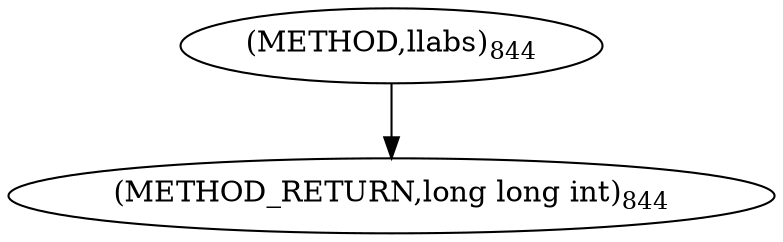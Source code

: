 digraph "llabs" {  
"45498" [label = <(METHOD,llabs)<SUB>844</SUB>> ]
"45500" [label = <(METHOD_RETURN,long long int)<SUB>844</SUB>> ]
  "45498" -> "45500" 
}
